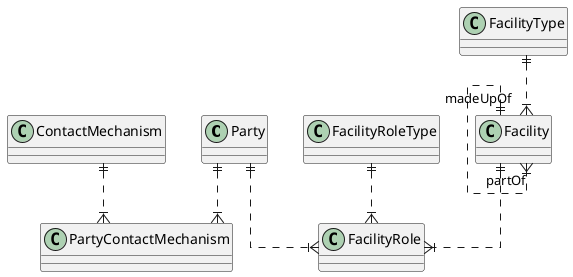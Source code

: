 @startuml
' hide the spot
' hide circle

' avoid problems with angled crows feet
skinparam linetype ortho

Party ||..|{ PartyContactMechanism
Party ||..|{ FacilityRole
FacilityRoleType ||..|{ FacilityRole
Facility ||..|{ FacilityRole
FacilityType ||..|{ Facility
Facility "madeUpOf" ||..|{ "partOf" Facility
ContactMechanism ||..|{ PartyContactMechanism

@enduml
